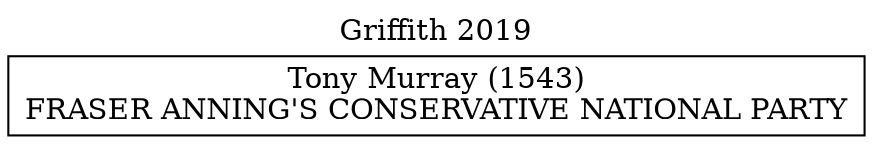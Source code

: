 // House preference flow
digraph "Tony Murray (1543)_Griffith_2019" {
	graph [label="Griffith 2019" labelloc=t mclimit=10]
	node [shape=box]
	"Tony Murray (1543)" [label="Tony Murray (1543)
FRASER ANNING'S CONSERVATIVE NATIONAL PARTY"]
}
